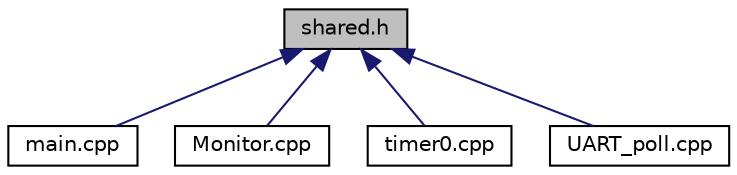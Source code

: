 digraph "shared.h"
{
  edge [fontname="Helvetica",fontsize="10",labelfontname="Helvetica",labelfontsize="10"];
  node [fontname="Helvetica",fontsize="10",shape=record];
  Node1 [label="shared.h",height=0.2,width=0.4,color="black", fillcolor="grey75", style="filled", fontcolor="black"];
  Node1 -> Node2 [dir="back",color="midnightblue",fontsize="10",style="solid"];
  Node2 [label="main.cpp",height=0.2,width=0.4,color="black", fillcolor="white", style="filled",URL="$main_8cpp.html"];
  Node1 -> Node3 [dir="back",color="midnightblue",fontsize="10",style="solid"];
  Node3 [label="Monitor.cpp",height=0.2,width=0.4,color="black", fillcolor="white", style="filled",URL="$Monitor_8cpp.html"];
  Node1 -> Node4 [dir="back",color="midnightblue",fontsize="10",style="solid"];
  Node4 [label="timer0.cpp",height=0.2,width=0.4,color="black", fillcolor="white", style="filled",URL="$timer0_8cpp.html"];
  Node1 -> Node5 [dir="back",color="midnightblue",fontsize="10",style="solid"];
  Node5 [label="UART_poll.cpp",height=0.2,width=0.4,color="black", fillcolor="white", style="filled",URL="$UART__poll_8cpp.html"];
}
